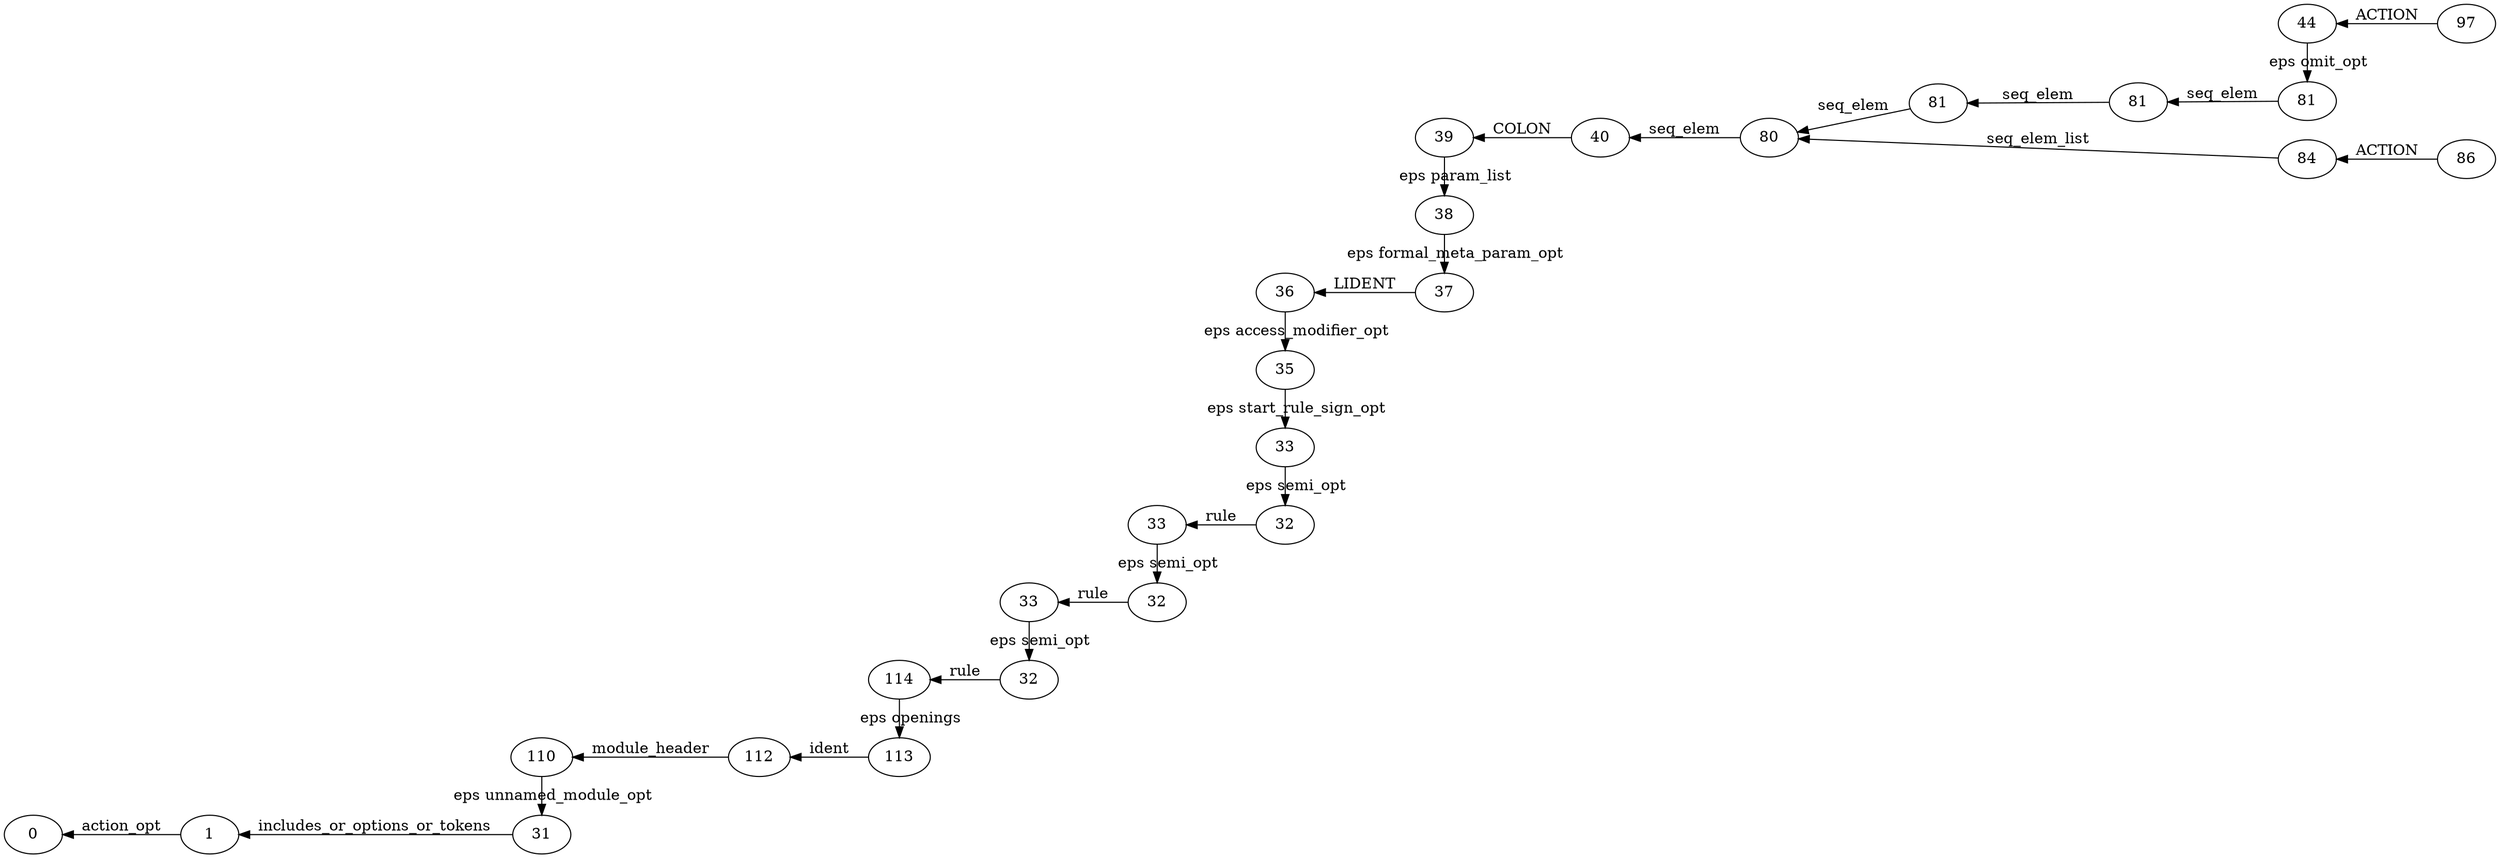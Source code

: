 digraph GSS {
    rankdir=RL
    0 [label="97"]
    1 [label="44"]
    2 [label="81"]
    3 [label="81"]
    4 [label="81"]
    5 [label="80"]
    6 [label="40"]
    7 [label="39"]
    8 [label="38"]
    9 [label="37"]
    10 [label="36"]
    11 [label="35"]
    12 [label="33"]
    13 [label="32"]
    14 [label="33"]
    15 [label="32"]
    16 [label="33"]
    17 [label="32"]
    18 [label="114"]
    19 [label="113"]
    20 [label="112"]
    21 [label="110"]
    22 [label="31"]
    23 [label="1"]
    24 [label="0"]
    23 -> 24 [label="action_opt"]
    22 -> 23 [label="includes_or_options_or_tokens"]
    21 -> 22 [label="eps unnamed_module_opt"]
    20 -> 21 [label="module_header"]
    19 -> 20 [label="ident"]
    18 -> 19 [label="eps openings"]
    17 -> 18 [label="rule"]
    16 -> 17 [label="eps semi_opt"]
    15 -> 16 [label="rule"]
    14 -> 15 [label="eps semi_opt"]
    13 -> 14 [label="rule"]
    12 -> 13 [label="eps semi_opt"]
    11 -> 12 [label="eps start_rule_sign_opt"]
    10 -> 11 [label="eps access_modifier_opt"]
    9 -> 10 [label="LIDENT"]
    8 -> 9 [label="eps formal_meta_param_opt"]
    7 -> 8 [label="eps param_list"]
    6 -> 7 [label="COLON"]
    5 -> 6 [label="seq_elem"]
    4 -> 5 [label="seq_elem"]
    3 -> 4 [label="seq_elem"]
    2 -> 3 [label="seq_elem"]
    1 -> 2 [label="eps omit_opt"]
    0 -> 1 [label="ACTION"]
    25 [label="86"]
    26 [label="84"]
    26 -> 5 [label="seq_elem_list"]
    25 -> 26 [label="ACTION"]
    {rank=same; 25 0}
    {rank=same; 26 2 1}
    {rank=same; 3}
    {rank=same; 4}
    {rank=same; 5}
    {rank=same; 6}
    {rank=same; 9 8 7}
    {rank=same; 13 12 11 10}
    {rank=same; 15 14}
    {rank=same; 17 16}
    {rank=same; 19 18}
    {rank=same; 20}
    {rank=same; 22 21}
    {rank=same; 23}
    {rank=same; 24}
}
